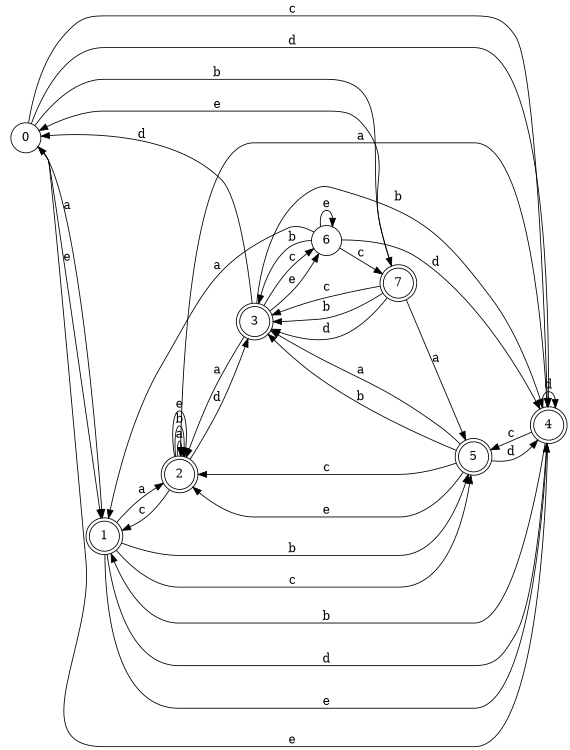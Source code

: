 digraph n7_5 {
__start0 [label="" shape="none"];

rankdir=LR;
size="8,5";

s0 [style="filled", color="black", fillcolor="white" shape="circle", label="0"];
s1 [style="rounded,filled", color="black", fillcolor="white" shape="doublecircle", label="1"];
s2 [style="rounded,filled", color="black", fillcolor="white" shape="doublecircle", label="2"];
s3 [style="rounded,filled", color="black", fillcolor="white" shape="doublecircle", label="3"];
s4 [style="rounded,filled", color="black", fillcolor="white" shape="doublecircle", label="4"];
s5 [style="rounded,filled", color="black", fillcolor="white" shape="doublecircle", label="5"];
s6 [style="filled", color="black", fillcolor="white" shape="circle", label="6"];
s7 [style="rounded,filled", color="black", fillcolor="white" shape="doublecircle", label="7"];
s0 -> s1 [label="a"];
s0 -> s7 [label="b"];
s0 -> s4 [label="c"];
s0 -> s4 [label="d"];
s0 -> s1 [label="e"];
s1 -> s2 [label="a"];
s1 -> s5 [label="b"];
s1 -> s5 [label="c"];
s1 -> s4 [label="d"];
s1 -> s4 [label="e"];
s2 -> s2 [label="a"];
s2 -> s2 [label="b"];
s2 -> s1 [label="c"];
s2 -> s3 [label="d"];
s2 -> s2 [label="e"];
s3 -> s2 [label="a"];
s3 -> s4 [label="b"];
s3 -> s6 [label="c"];
s3 -> s0 [label="d"];
s3 -> s6 [label="e"];
s4 -> s2 [label="a"];
s4 -> s1 [label="b"];
s4 -> s5 [label="c"];
s4 -> s4 [label="d"];
s4 -> s0 [label="e"];
s5 -> s3 [label="a"];
s5 -> s3 [label="b"];
s5 -> s2 [label="c"];
s5 -> s4 [label="d"];
s5 -> s2 [label="e"];
s6 -> s1 [label="a"];
s6 -> s3 [label="b"];
s6 -> s7 [label="c"];
s6 -> s4 [label="d"];
s6 -> s6 [label="e"];
s7 -> s5 [label="a"];
s7 -> s3 [label="b"];
s7 -> s3 [label="c"];
s7 -> s3 [label="d"];
s7 -> s0 [label="e"];

}
